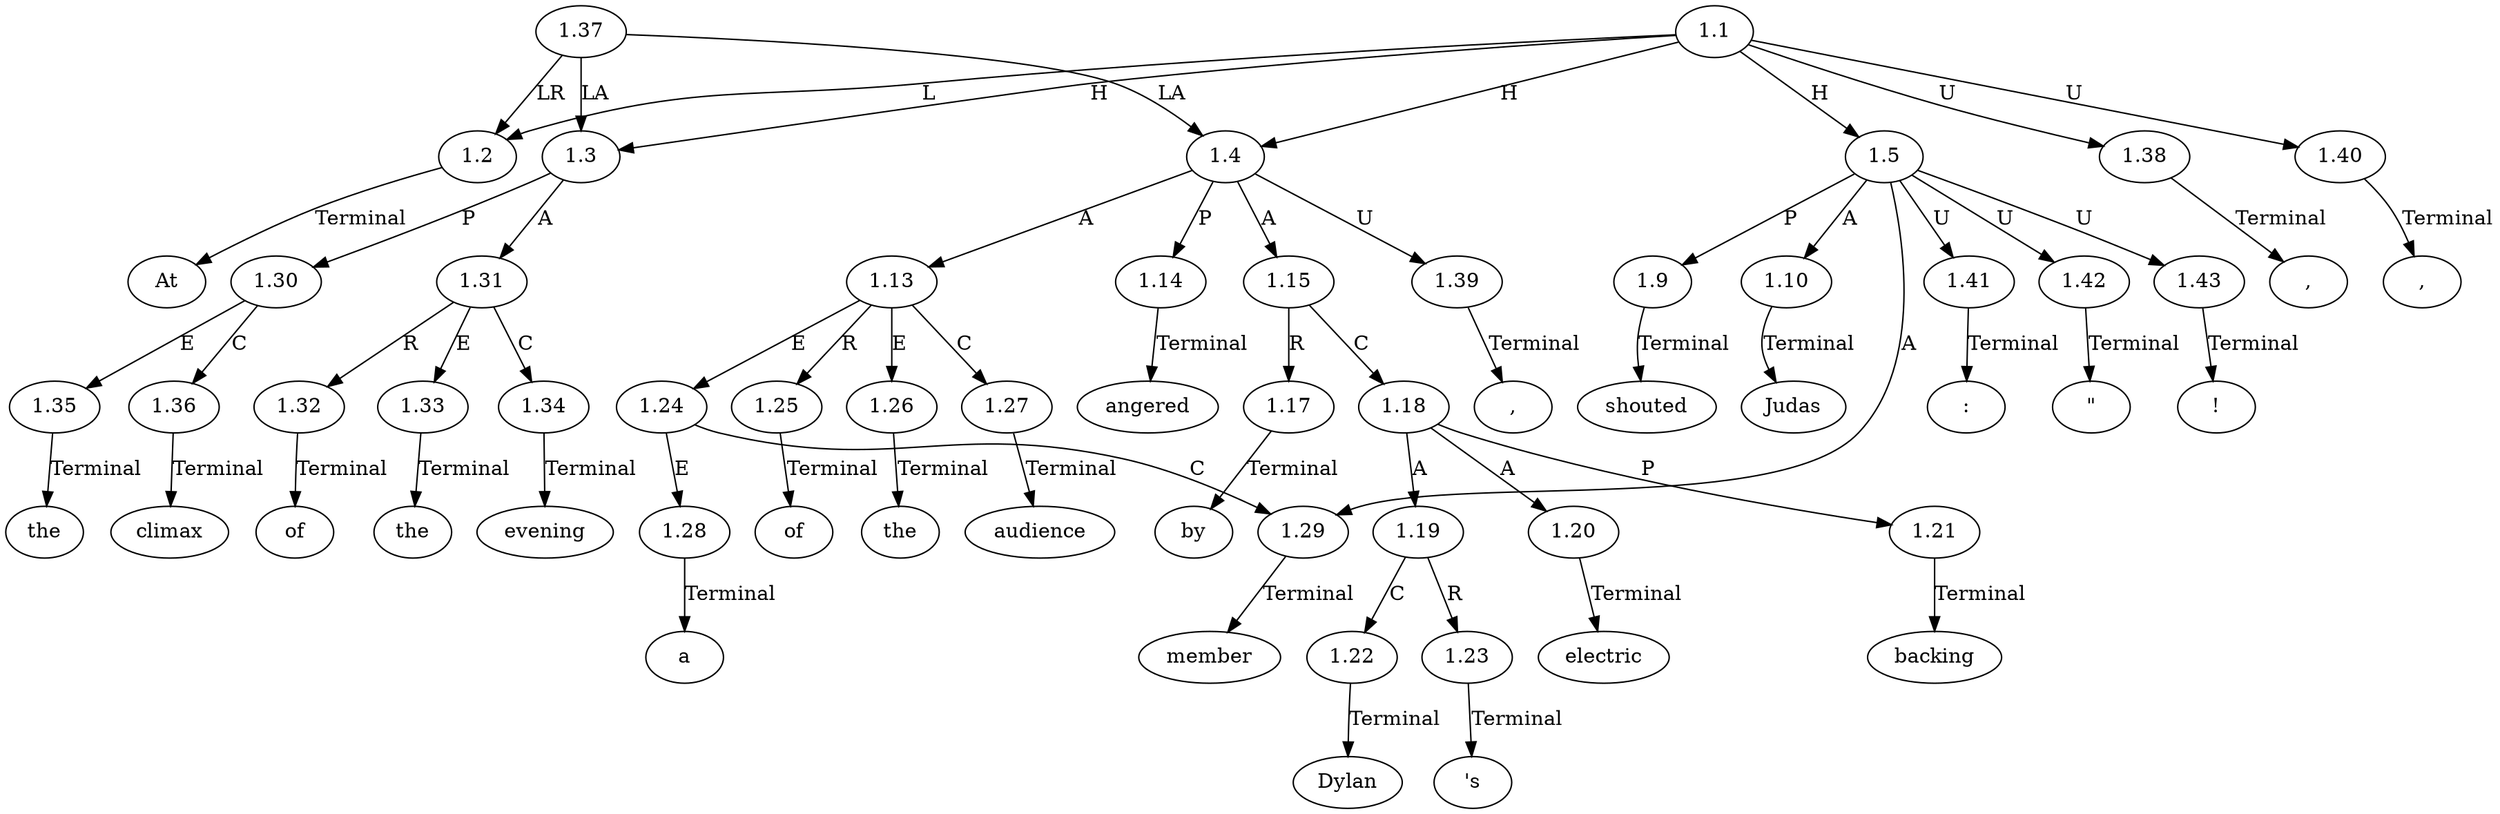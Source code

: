 // Graph
digraph {
	0.1 [label=At ordering=out]
	0.10 [label=of ordering=out]
	0.11 [label=the ordering=out]
	0.12 [label=audience ordering=out]
	0.13 [label="," ordering=out]
	0.14 [label=angered ordering=out]
	0.15 [label=by ordering=out]
	0.16 [label=Dylan ordering=out]
	0.17 [label="'s" ordering=out]
	0.18 [label=electric ordering=out]
	0.19 [label=backing ordering=out]
	0.2 [label=the ordering=out]
	0.20 [label="," ordering=out]
	0.21 [label=shouted ordering=out]
	0.22 [label=":" ordering=out]
	0.23 [label="\"" ordering=out]
	0.24 [label=Judas ordering=out]
	0.25 [label="!" ordering=out]
	0.3 [label=climax ordering=out]
	0.4 [label=of ordering=out]
	0.5 [label=the ordering=out]
	0.6 [label=evening ordering=out]
	0.7 [label="," ordering=out]
	0.8 [label=a ordering=out]
	0.9 [label=member ordering=out]
	1.1 [label=1.1 ordering=out]
	1.2 [label=1.2 ordering=out]
	1.3 [label=1.3 ordering=out]
	1.4 [label=1.4 ordering=out]
	1.5 [label=1.5 ordering=out]
	1.9 [label=1.9 ordering=out]
	1.10 [label=1.10 ordering=out]
	1.13 [label=1.13 ordering=out]
	1.14 [label=1.14 ordering=out]
	1.15 [label=1.15 ordering=out]
	1.17 [label=1.17 ordering=out]
	1.18 [label=1.18 ordering=out]
	1.19 [label=1.19 ordering=out]
	1.20 [label=1.20 ordering=out]
	1.21 [label=1.21 ordering=out]
	1.22 [label=1.22 ordering=out]
	1.23 [label=1.23 ordering=out]
	1.24 [label=1.24 ordering=out]
	1.25 [label=1.25 ordering=out]
	1.26 [label=1.26 ordering=out]
	1.27 [label=1.27 ordering=out]
	1.28 [label=1.28 ordering=out]
	1.29 [label=1.29 ordering=out]
	1.30 [label=1.30 ordering=out]
	1.31 [label=1.31 ordering=out]
	1.32 [label=1.32 ordering=out]
	1.33 [label=1.33 ordering=out]
	1.34 [label=1.34 ordering=out]
	1.35 [label=1.35 ordering=out]
	1.36 [label=1.36 ordering=out]
	1.37 [label=1.37 ordering=out]
	1.38 [label=1.38 ordering=out]
	1.39 [label=1.39 ordering=out]
	1.40 [label=1.40 ordering=out]
	1.41 [label=1.41 ordering=out]
	1.42 [label=1.42 ordering=out]
	1.43 [label=1.43 ordering=out]
	1.1 -> 1.2 [label=L ordering=out]
	1.1 -> 1.3 [label=H ordering=out]
	1.1 -> 1.4 [label=H ordering=out]
	1.1 -> 1.5 [label=H ordering=out]
	1.1 -> 1.38 [label=U ordering=out]
	1.1 -> 1.40 [label=U ordering=out]
	1.2 -> 0.1 [label=Terminal ordering=out]
	1.3 -> 1.30 [label=P ordering=out]
	1.3 -> 1.31 [label=A ordering=out]
	1.4 -> 1.13 [label=A ordering=out]
	1.4 -> 1.14 [label=P ordering=out]
	1.4 -> 1.15 [label=A ordering=out]
	1.4 -> 1.39 [label=U ordering=out]
	1.5 -> 1.9 [label=P ordering=out]
	1.5 -> 1.10 [label=A ordering=out]
	1.5 -> 1.29 [label=A ordering=out]
	1.5 -> 1.41 [label=U ordering=out]
	1.5 -> 1.42 [label=U ordering=out]
	1.5 -> 1.43 [label=U ordering=out]
	1.9 -> 0.21 [label=Terminal ordering=out]
	1.10 -> 0.24 [label=Terminal ordering=out]
	1.13 -> 1.24 [label=E ordering=out]
	1.13 -> 1.25 [label=R ordering=out]
	1.13 -> 1.26 [label=E ordering=out]
	1.13 -> 1.27 [label=C ordering=out]
	1.14 -> 0.14 [label=Terminal ordering=out]
	1.15 -> 1.17 [label=R ordering=out]
	1.15 -> 1.18 [label=C ordering=out]
	1.17 -> 0.15 [label=Terminal ordering=out]
	1.18 -> 1.19 [label=A ordering=out]
	1.18 -> 1.20 [label=A ordering=out]
	1.18 -> 1.21 [label=P ordering=out]
	1.19 -> 1.22 [label=C ordering=out]
	1.19 -> 1.23 [label=R ordering=out]
	1.20 -> 0.18 [label=Terminal ordering=out]
	1.21 -> 0.19 [label=Terminal ordering=out]
	1.22 -> 0.16 [label=Terminal ordering=out]
	1.23 -> 0.17 [label=Terminal ordering=out]
	1.24 -> 1.28 [label=E ordering=out]
	1.24 -> 1.29 [label=C ordering=out]
	1.25 -> 0.10 [label=Terminal ordering=out]
	1.26 -> 0.11 [label=Terminal ordering=out]
	1.27 -> 0.12 [label=Terminal ordering=out]
	1.28 -> 0.8 [label=Terminal ordering=out]
	1.29 -> 0.9 [label=Terminal ordering=out]
	1.30 -> 1.35 [label=E ordering=out]
	1.30 -> 1.36 [label=C ordering=out]
	1.31 -> 1.32 [label=R ordering=out]
	1.31 -> 1.33 [label=E ordering=out]
	1.31 -> 1.34 [label=C ordering=out]
	1.32 -> 0.4 [label=Terminal ordering=out]
	1.33 -> 0.5 [label=Terminal ordering=out]
	1.34 -> 0.6 [label=Terminal ordering=out]
	1.35 -> 0.2 [label=Terminal ordering=out]
	1.36 -> 0.3 [label=Terminal ordering=out]
	1.37 -> 1.2 [label=LR ordering=out]
	1.37 -> 1.3 [label=LA ordering=out]
	1.37 -> 1.4 [label=LA ordering=out]
	1.38 -> 0.7 [label=Terminal ordering=out]
	1.39 -> 0.13 [label=Terminal ordering=out]
	1.40 -> 0.20 [label=Terminal ordering=out]
	1.41 -> 0.22 [label=Terminal ordering=out]
	1.42 -> 0.23 [label=Terminal ordering=out]
	1.43 -> 0.25 [label=Terminal ordering=out]
}
